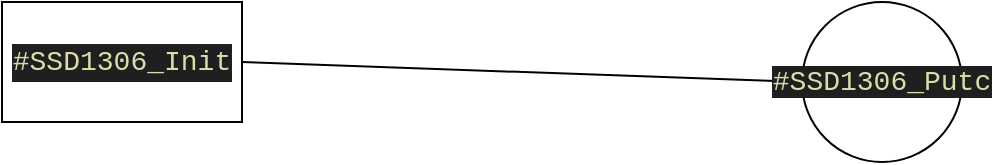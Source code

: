 <mxfile>
    <diagram id="wG4YqUenyxTH7dfp8T2i" name="Page-1">
        <mxGraphModel dx="598" dy="988" grid="1" gridSize="10" guides="1" tooltips="1" connect="1" arrows="1" fold="1" page="1" pageScale="1" pageWidth="850" pageHeight="1100" math="0" shadow="0">
            <root>
                <mxCell id="0"/>
                <mxCell id="1" parent="0"/>
                <mxCell id="5" style="edgeStyle=none;html=1;exitX=1;exitY=0.5;exitDx=0;exitDy=0;entryX=0;entryY=0.5;entryDx=0;entryDy=0;" parent="1" source="2" target="3" edge="1">
                    <mxGeometry relative="1" as="geometry"/>
                </mxCell>
                <object label="&lt;div style=&quot;color: rgb(204, 204, 204); background-color: rgb(31, 31, 31); font-family: Consolas, &amp;quot;Courier New&amp;quot;, monospace; font-size: 14px; line-height: 19px;&quot;&gt;&lt;span style=&quot;color: #dcdcaa;&quot;&gt;#&lt;/span&gt;&lt;span style=&quot;color: rgb(220, 220, 170);&quot;&gt;SSD1306_Init&lt;/span&gt;&lt;/div&gt;" hedietLinkedDataV1_path="../../../Component/SSD_1306/Src/SSD_1306.c" hedietLinkedDataV1_start_col_x-num="49" hedietLinkedDataV1_start_line_x-num="445" hedietLinkedDataV1_end_col_x-num="49" hedietLinkedDataV1_end_line_x-num="445" id="2">
                    <mxCell style="rounded=0;whiteSpace=wrap;html=1;" parent="1" vertex="1">
                        <mxGeometry x="50" y="260" width="120" height="60" as="geometry"/>
                    </mxCell>
                </object>
                <mxCell id="3" value="&lt;span style=&quot;color: rgb(220, 220, 170); background-color: rgb(31, 31, 31); font-family: Consolas, &amp;quot;Courier New&amp;quot;, monospace; font-size: 14px;&quot;&gt;#&lt;/span&gt;&lt;span style=&quot;color: rgb(220, 220, 170); background-color: rgb(31, 31, 31); font-family: Consolas, &amp;quot;Courier New&amp;quot;, monospace; font-size: 14px;&quot;&gt;SSD1306_Putc&lt;/span&gt;" style="ellipse;whiteSpace=wrap;html=1;aspect=fixed;" parent="1" vertex="1">
                    <mxGeometry x="450" y="260" width="80" height="80" as="geometry"/>
                </mxCell>
            </root>
        </mxGraphModel>
    </diagram>
</mxfile>